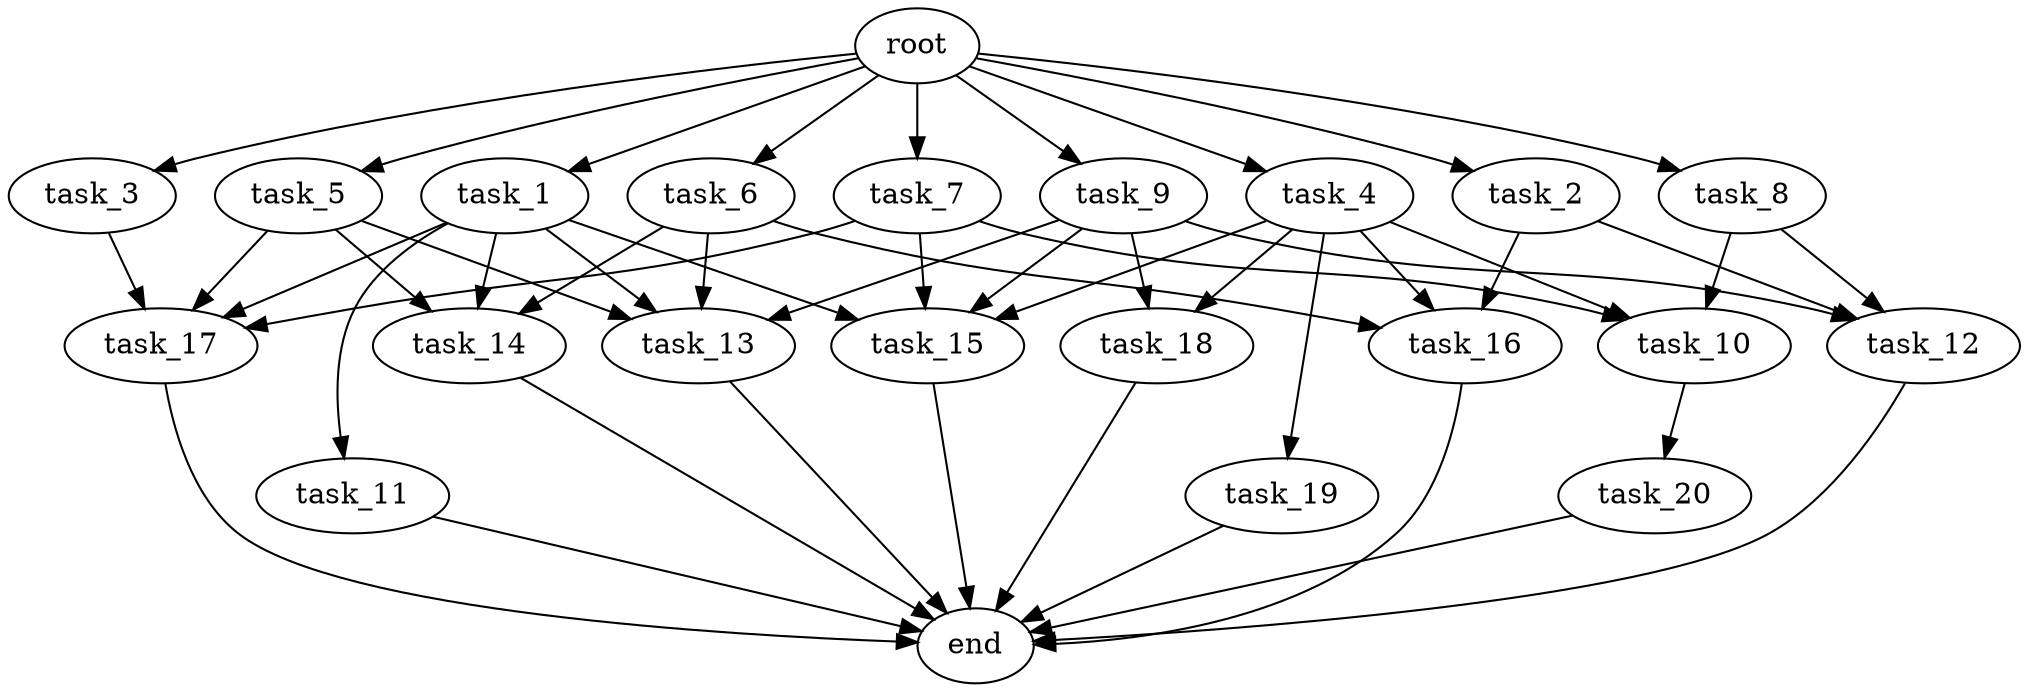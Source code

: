 digraph G {
  root [size="0.000000e+00"];
  task_1 [size="2.227679e+09"];
  task_2 [size="3.572948e+07"];
  task_3 [size="2.283305e+08"];
  task_4 [size="2.984332e+09"];
  task_5 [size="6.735325e+09"];
  task_6 [size="5.444909e+09"];
  task_7 [size="5.319804e+09"];
  task_8 [size="8.233781e+09"];
  task_9 [size="2.475873e+09"];
  task_10 [size="3.462251e+09"];
  task_11 [size="2.757222e+09"];
  task_12 [size="9.374166e+09"];
  task_13 [size="7.250514e+09"];
  task_14 [size="1.129334e+09"];
  task_15 [size="8.094972e+09"];
  task_16 [size="4.192987e+09"];
  task_17 [size="7.660769e+09"];
  task_18 [size="8.837682e+09"];
  task_19 [size="1.574423e+08"];
  task_20 [size="2.061610e+09"];
  end [size="0.000000e+00"];

  root -> task_1 [size="1.000000e-12"];
  root -> task_2 [size="1.000000e-12"];
  root -> task_3 [size="1.000000e-12"];
  root -> task_4 [size="1.000000e-12"];
  root -> task_5 [size="1.000000e-12"];
  root -> task_6 [size="1.000000e-12"];
  root -> task_7 [size="1.000000e-12"];
  root -> task_8 [size="1.000000e-12"];
  root -> task_9 [size="1.000000e-12"];
  task_1 -> task_11 [size="2.757222e+08"];
  task_1 -> task_13 [size="1.812629e+08"];
  task_1 -> task_14 [size="3.764445e+07"];
  task_1 -> task_15 [size="2.023743e+08"];
  task_1 -> task_17 [size="1.915192e+08"];
  task_2 -> task_12 [size="3.124722e+08"];
  task_2 -> task_16 [size="1.397662e+08"];
  task_3 -> task_17 [size="1.915192e+08"];
  task_4 -> task_10 [size="1.154084e+08"];
  task_4 -> task_15 [size="2.023743e+08"];
  task_4 -> task_16 [size="1.397662e+08"];
  task_4 -> task_18 [size="4.418841e+08"];
  task_4 -> task_19 [size="1.574423e+07"];
  task_5 -> task_13 [size="1.812629e+08"];
  task_5 -> task_14 [size="3.764445e+07"];
  task_5 -> task_17 [size="1.915192e+08"];
  task_6 -> task_13 [size="1.812629e+08"];
  task_6 -> task_14 [size="3.764445e+07"];
  task_6 -> task_16 [size="1.397662e+08"];
  task_7 -> task_10 [size="1.154084e+08"];
  task_7 -> task_15 [size="2.023743e+08"];
  task_7 -> task_17 [size="1.915192e+08"];
  task_8 -> task_10 [size="1.154084e+08"];
  task_8 -> task_12 [size="3.124722e+08"];
  task_9 -> task_12 [size="3.124722e+08"];
  task_9 -> task_13 [size="1.812629e+08"];
  task_9 -> task_15 [size="2.023743e+08"];
  task_9 -> task_18 [size="4.418841e+08"];
  task_10 -> task_20 [size="2.061610e+08"];
  task_11 -> end [size="1.000000e-12"];
  task_12 -> end [size="1.000000e-12"];
  task_13 -> end [size="1.000000e-12"];
  task_14 -> end [size="1.000000e-12"];
  task_15 -> end [size="1.000000e-12"];
  task_16 -> end [size="1.000000e-12"];
  task_17 -> end [size="1.000000e-12"];
  task_18 -> end [size="1.000000e-12"];
  task_19 -> end [size="1.000000e-12"];
  task_20 -> end [size="1.000000e-12"];
}
